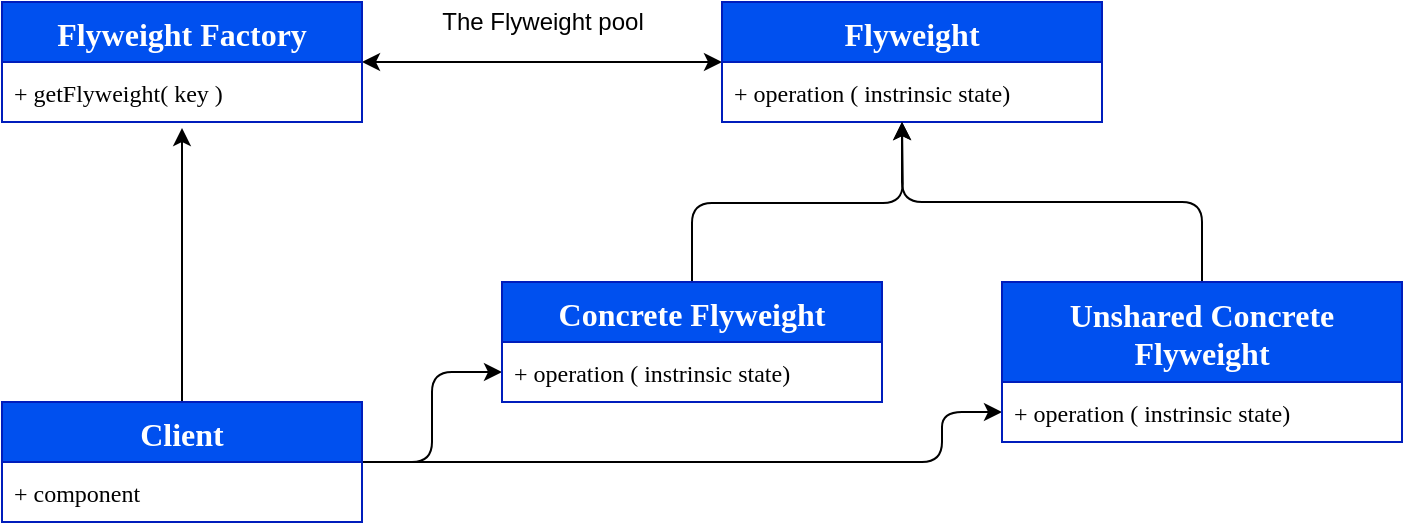 <mxfile>
    <diagram id="miuuST4mInDflhiUSIYk" name="Flyweight">
        <mxGraphModel dx="1043" dy="1129" grid="1" gridSize="10" guides="1" tooltips="1" connect="1" arrows="1" fold="1" page="1" pageScale="1" pageWidth="1600" pageHeight="900" math="0" shadow="0">
            <root>
                <mxCell id="Xzvi7pwuM2kXg185UqMz-0"/>
                <mxCell id="Xzvi7pwuM2kXg185UqMz-1" parent="Xzvi7pwuM2kXg185UqMz-0"/>
                <mxCell id="WdD0zhQ3N6mEVGHEbIEM-20" style="html=1;entryX=0;entryY=0.5;entryDx=0;entryDy=0;startArrow=classic;startFill=1;" edge="1" parent="Xzvi7pwuM2kXg185UqMz-1" source="WdD0zhQ3N6mEVGHEbIEM-0" target="WdD0zhQ3N6mEVGHEbIEM-5">
                    <mxGeometry relative="1" as="geometry">
                        <mxPoint x="640" y="100" as="targetPoint"/>
                    </mxGeometry>
                </mxCell>
                <mxCell id="WdD0zhQ3N6mEVGHEbIEM-0" value="Flyweight Factory" style="swimlane;fontStyle=1;childLayout=stackLayout;horizontal=1;startSize=30;horizontalStack=0;resizeParent=1;resizeParentMax=0;resizeLast=0;collapsible=1;marginBottom=0;fillColor=#0050ef;fontColor=#ffffff;strokeColor=#001DBC;fontSize=16;fontFamily=Poppins;fontSource=https%3A%2F%2Ffonts.googleapis.com%2Fcss%3Ffamily%3DPoppins;" vertex="1" parent="Xzvi7pwuM2kXg185UqMz-1">
                    <mxGeometry x="290" y="70" width="180" height="60" as="geometry"/>
                </mxCell>
                <mxCell id="WdD0zhQ3N6mEVGHEbIEM-1" value="+ getFlyweight( key )" style="text;strokeColor=none;fillColor=none;align=left;verticalAlign=middle;spacingLeft=4;spacingRight=4;overflow=hidden;points=[[0,0.5],[1,0.5]];portConstraint=eastwest;rotatable=0;fontSize=12;fontFamily=Poppins;fontSource=https%3A%2F%2Ffonts.googleapis.com%2Fcss%3Ffamily%3DPoppins;" vertex="1" parent="WdD0zhQ3N6mEVGHEbIEM-0">
                    <mxGeometry y="30" width="180" height="30" as="geometry"/>
                </mxCell>
                <mxCell id="WdD0zhQ3N6mEVGHEbIEM-7" style="edgeStyle=none;html=1;entryX=0.5;entryY=1.1;entryDx=0;entryDy=0;entryPerimeter=0;" edge="1" parent="Xzvi7pwuM2kXg185UqMz-1" source="WdD0zhQ3N6mEVGHEbIEM-3" target="WdD0zhQ3N6mEVGHEbIEM-1">
                    <mxGeometry relative="1" as="geometry"/>
                </mxCell>
                <mxCell id="WdD0zhQ3N6mEVGHEbIEM-15" style="edgeStyle=orthogonalEdgeStyle;html=1;entryX=0;entryY=0.5;entryDx=0;entryDy=0;" edge="1" parent="Xzvi7pwuM2kXg185UqMz-1" source="WdD0zhQ3N6mEVGHEbIEM-3" target="WdD0zhQ3N6mEVGHEbIEM-9">
                    <mxGeometry relative="1" as="geometry"/>
                </mxCell>
                <mxCell id="WdD0zhQ3N6mEVGHEbIEM-16" style="edgeStyle=orthogonalEdgeStyle;html=1;entryX=0;entryY=0.5;entryDx=0;entryDy=0;" edge="1" parent="Xzvi7pwuM2kXg185UqMz-1" source="WdD0zhQ3N6mEVGHEbIEM-3" target="WdD0zhQ3N6mEVGHEbIEM-11">
                    <mxGeometry relative="1" as="geometry">
                        <Array as="points">
                            <mxPoint x="760" y="300"/>
                            <mxPoint x="760" y="275"/>
                        </Array>
                    </mxGeometry>
                </mxCell>
                <mxCell id="WdD0zhQ3N6mEVGHEbIEM-3" value="Client" style="swimlane;fontStyle=1;childLayout=stackLayout;horizontal=1;startSize=30;horizontalStack=0;resizeParent=1;resizeParentMax=0;resizeLast=0;collapsible=1;marginBottom=0;fillColor=#0050ef;fontColor=#ffffff;strokeColor=#001DBC;fontSize=16;fontFamily=Poppins;fontSource=https%3A%2F%2Ffonts.googleapis.com%2Fcss%3Ffamily%3DPoppins;" vertex="1" parent="Xzvi7pwuM2kXg185UqMz-1">
                    <mxGeometry x="290" y="270" width="180" height="60" as="geometry"/>
                </mxCell>
                <mxCell id="WdD0zhQ3N6mEVGHEbIEM-4" value="+ component" style="text;strokeColor=none;fillColor=none;align=left;verticalAlign=middle;spacingLeft=4;spacingRight=4;overflow=hidden;points=[[0,0.5],[1,0.5]];portConstraint=eastwest;rotatable=0;fontSize=12;fontFamily=Poppins;fontSource=https%3A%2F%2Ffonts.googleapis.com%2Fcss%3Ffamily%3DPoppins;" vertex="1" parent="WdD0zhQ3N6mEVGHEbIEM-3">
                    <mxGeometry y="30" width="180" height="30" as="geometry"/>
                </mxCell>
                <mxCell id="WdD0zhQ3N6mEVGHEbIEM-5" value="Flyweight" style="swimlane;fontStyle=1;childLayout=stackLayout;horizontal=1;startSize=30;horizontalStack=0;resizeParent=1;resizeParentMax=0;resizeLast=0;collapsible=1;marginBottom=0;fillColor=#0050ef;fontColor=#ffffff;strokeColor=#001DBC;fontSize=16;fontFamily=Poppins;fontSource=https%3A%2F%2Ffonts.googleapis.com%2Fcss%3Ffamily%3DPoppins;" vertex="1" parent="Xzvi7pwuM2kXg185UqMz-1">
                    <mxGeometry x="650" y="70" width="190" height="60" as="geometry"/>
                </mxCell>
                <mxCell id="WdD0zhQ3N6mEVGHEbIEM-6" value="+ operation ( instrinsic state)" style="text;strokeColor=none;fillColor=none;align=left;verticalAlign=middle;spacingLeft=4;spacingRight=4;overflow=hidden;points=[[0,0.5],[1,0.5]];portConstraint=eastwest;rotatable=0;fontSize=12;fontFamily=Poppins;fontSource=https%3A%2F%2Ffonts.googleapis.com%2Fcss%3Ffamily%3DPoppins;" vertex="1" parent="WdD0zhQ3N6mEVGHEbIEM-5">
                    <mxGeometry y="30" width="190" height="30" as="geometry"/>
                </mxCell>
                <mxCell id="WdD0zhQ3N6mEVGHEbIEM-17" style="edgeStyle=orthogonalEdgeStyle;html=1;exitX=0.5;exitY=0;exitDx=0;exitDy=0;" edge="1" parent="Xzvi7pwuM2kXg185UqMz-1" source="WdD0zhQ3N6mEVGHEbIEM-8">
                    <mxGeometry relative="1" as="geometry">
                        <mxPoint x="740" y="130" as="targetPoint"/>
                    </mxGeometry>
                </mxCell>
                <mxCell id="WdD0zhQ3N6mEVGHEbIEM-8" value="Concrete Flyweight" style="swimlane;fontStyle=1;childLayout=stackLayout;horizontal=1;startSize=30;horizontalStack=0;resizeParent=1;resizeParentMax=0;resizeLast=0;collapsible=1;marginBottom=0;fillColor=#0050ef;fontColor=#ffffff;strokeColor=#001DBC;fontSize=16;fontFamily=Poppins;fontSource=https%3A%2F%2Ffonts.googleapis.com%2Fcss%3Ffamily%3DPoppins;" vertex="1" parent="Xzvi7pwuM2kXg185UqMz-1">
                    <mxGeometry x="540" y="210" width="190" height="60" as="geometry"/>
                </mxCell>
                <mxCell id="WdD0zhQ3N6mEVGHEbIEM-9" value="+ operation ( instrinsic state)" style="text;strokeColor=none;fillColor=none;align=left;verticalAlign=middle;spacingLeft=4;spacingRight=4;overflow=hidden;points=[[0,0.5],[1,0.5]];portConstraint=eastwest;rotatable=0;fontSize=12;fontFamily=Poppins;fontSource=https%3A%2F%2Ffonts.googleapis.com%2Fcss%3Ffamily%3DPoppins;" vertex="1" parent="WdD0zhQ3N6mEVGHEbIEM-8">
                    <mxGeometry y="30" width="190" height="30" as="geometry"/>
                </mxCell>
                <mxCell id="WdD0zhQ3N6mEVGHEbIEM-18" style="edgeStyle=orthogonalEdgeStyle;html=1;" edge="1" parent="Xzvi7pwuM2kXg185UqMz-1" source="WdD0zhQ3N6mEVGHEbIEM-10">
                    <mxGeometry relative="1" as="geometry">
                        <mxPoint x="740" y="130" as="targetPoint"/>
                        <Array as="points">
                            <mxPoint x="890" y="170"/>
                            <mxPoint x="740" y="170"/>
                        </Array>
                    </mxGeometry>
                </mxCell>
                <mxCell id="WdD0zhQ3N6mEVGHEbIEM-10" value="Unshared Concrete&#10;Flyweight" style="swimlane;fontStyle=1;childLayout=stackLayout;horizontal=1;startSize=50;horizontalStack=0;resizeParent=1;resizeParentMax=0;resizeLast=0;collapsible=1;marginBottom=0;fillColor=#0050ef;fontColor=#ffffff;strokeColor=#001DBC;fontSize=16;fontFamily=Poppins;fontSource=https%3A%2F%2Ffonts.googleapis.com%2Fcss%3Ffamily%3DPoppins;" vertex="1" parent="Xzvi7pwuM2kXg185UqMz-1">
                    <mxGeometry x="790" y="210" width="200" height="80" as="geometry"/>
                </mxCell>
                <mxCell id="WdD0zhQ3N6mEVGHEbIEM-11" value="+ operation ( instrinsic state)" style="text;strokeColor=none;fillColor=none;align=left;verticalAlign=middle;spacingLeft=4;spacingRight=4;overflow=hidden;points=[[0,0.5],[1,0.5]];portConstraint=eastwest;rotatable=0;fontSize=12;fontFamily=Poppins;fontSource=https%3A%2F%2Ffonts.googleapis.com%2Fcss%3Ffamily%3DPoppins;" vertex="1" parent="WdD0zhQ3N6mEVGHEbIEM-10">
                    <mxGeometry y="50" width="200" height="30" as="geometry"/>
                </mxCell>
                <mxCell id="WdD0zhQ3N6mEVGHEbIEM-22" value="The Flyweight pool" style="text;html=1;resizable=0;autosize=1;align=center;verticalAlign=middle;points=[];fillColor=none;strokeColor=none;rounded=0;" vertex="1" parent="Xzvi7pwuM2kXg185UqMz-1">
                    <mxGeometry x="500" y="70" width="120" height="20" as="geometry"/>
                </mxCell>
            </root>
        </mxGraphModel>
    </diagram>
</mxfile>
